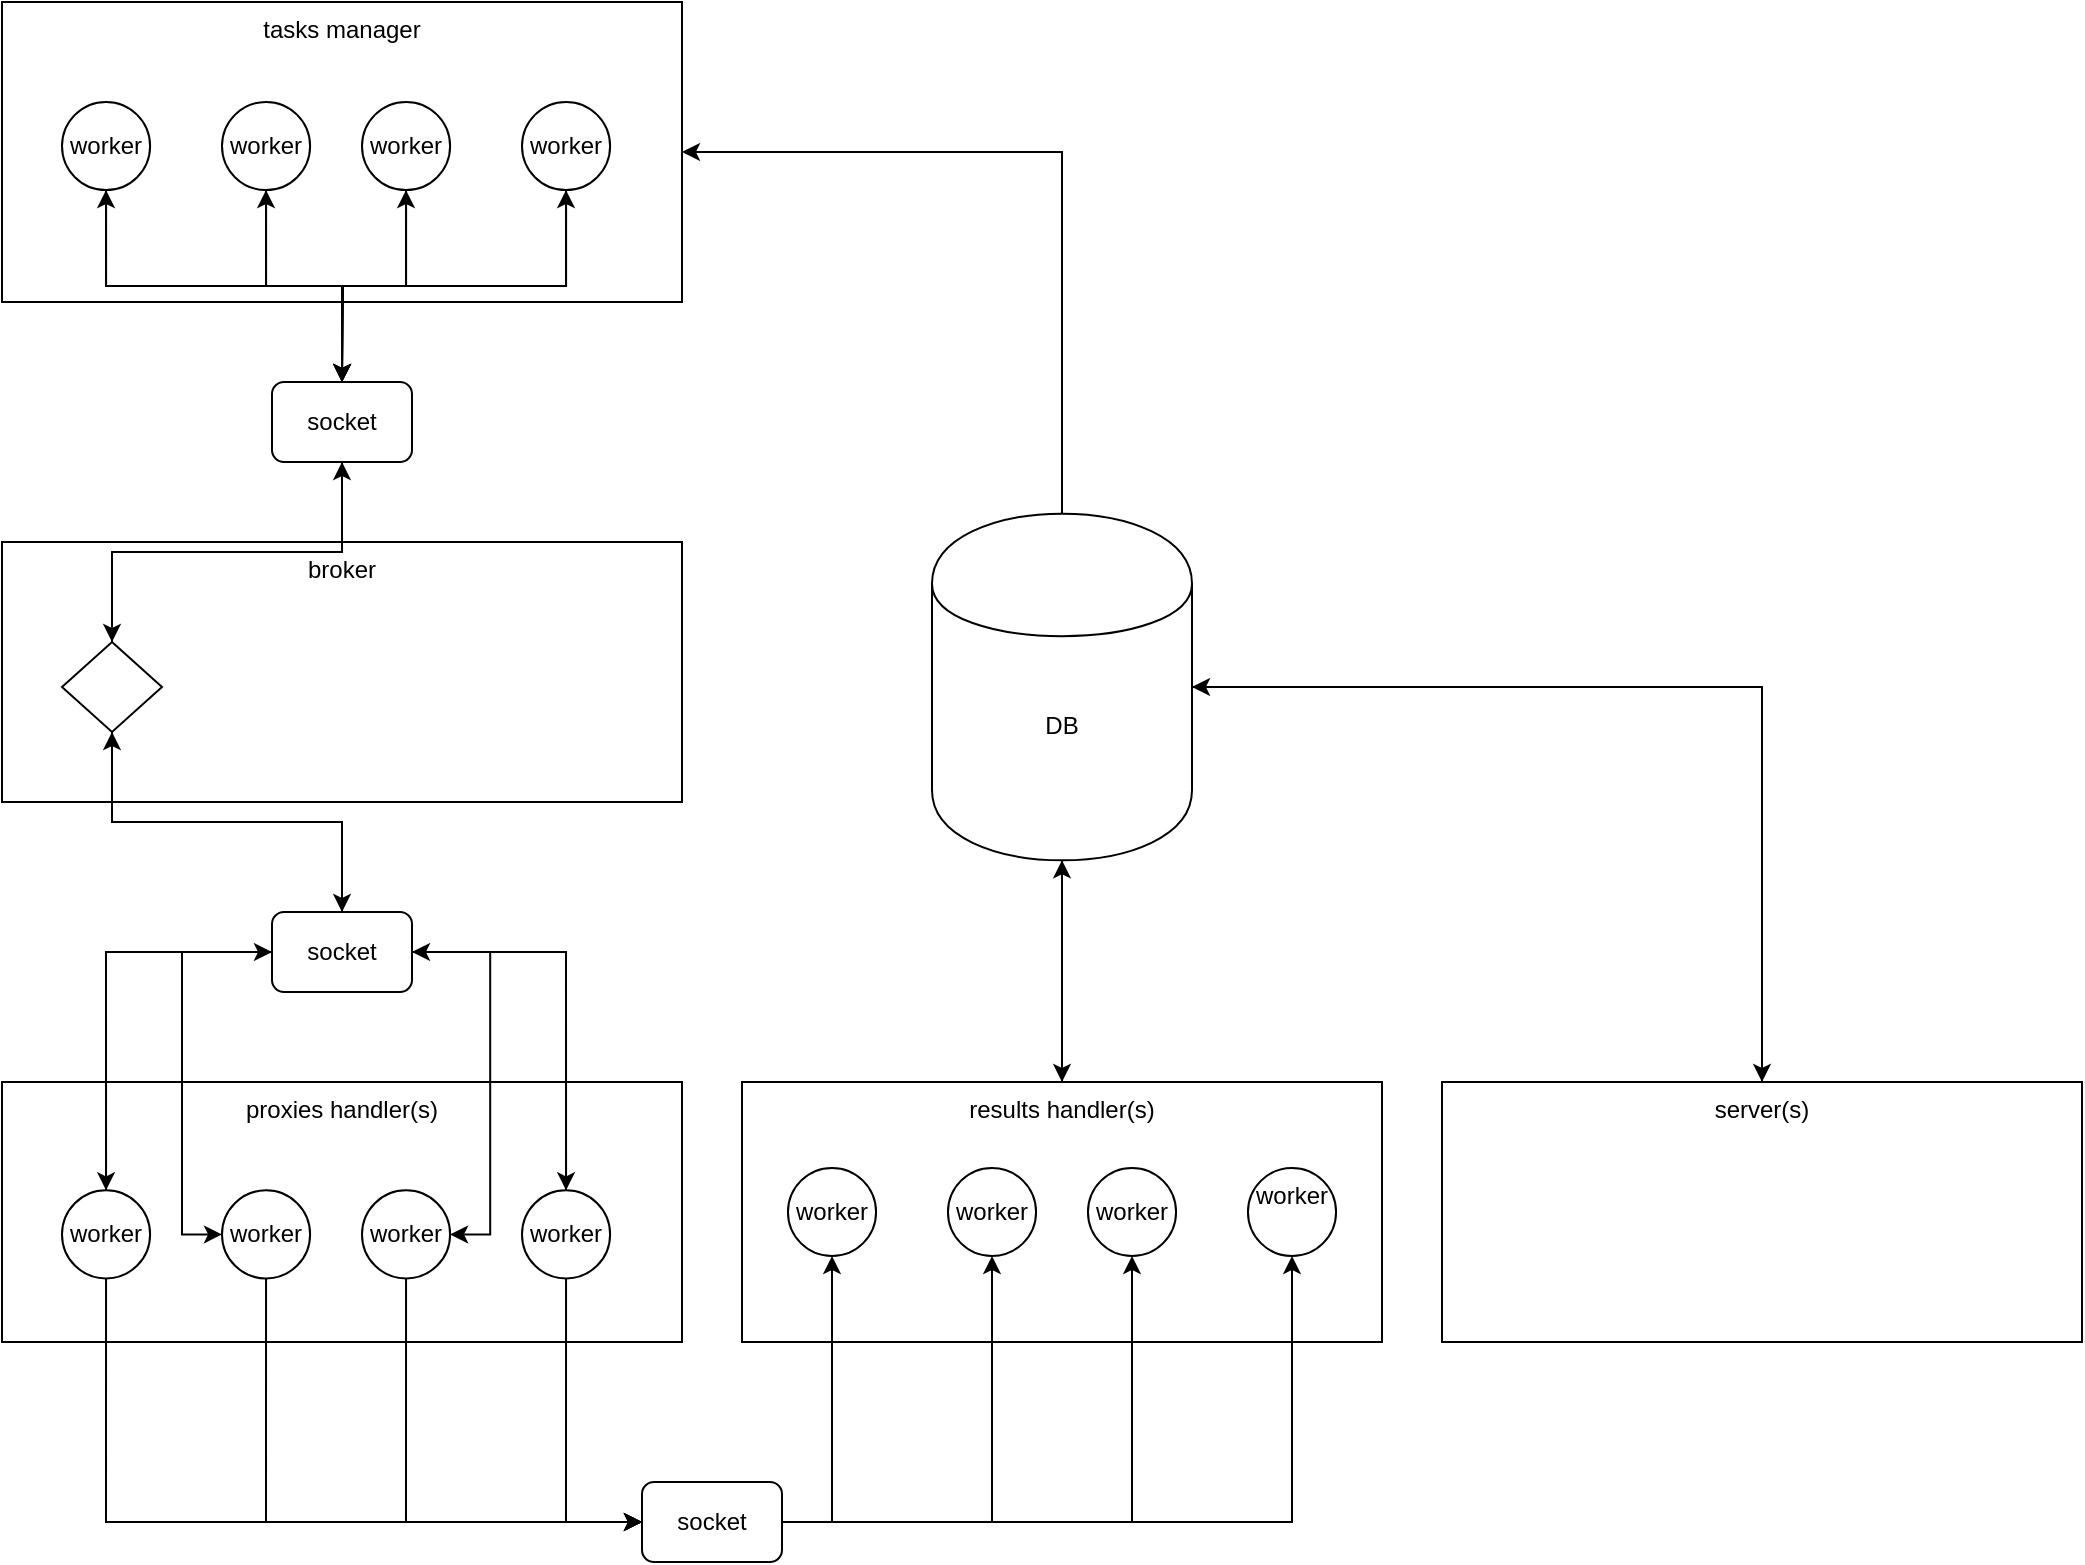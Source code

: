 <mxfile version="13.0.1" type="device"><diagram id="_yKLG5JWOiQ13cAfPRhn" name="Page-1"><mxGraphModel dx="1413" dy="901" grid="1" gridSize="10" guides="1" tooltips="1" connect="1" arrows="1" fold="1" page="1" pageScale="1" pageWidth="1169" pageHeight="1654" math="0" shadow="0"><root><mxCell id="0"/><mxCell id="1" parent="0"/><mxCell id="JYqz2hCASuSs10eYsipN-33" value="proxies handler(s)" style="rounded=0;whiteSpace=wrap;html=1;verticalAlign=top;container=1;" vertex="1" parent="1"><mxGeometry x="40" y="580" width="340" height="130" as="geometry"/></mxCell><mxCell id="JYqz2hCASuSs10eYsipN-35" value="worker" style="ellipse;whiteSpace=wrap;html=1;aspect=fixed;" vertex="1" parent="JYqz2hCASuSs10eYsipN-33"><mxGeometry x="30" y="54.167" width="44.05" height="44.05" as="geometry"/></mxCell><mxCell id="JYqz2hCASuSs10eYsipN-36" value="worker" style="ellipse;whiteSpace=wrap;html=1;aspect=fixed;" vertex="1" parent="JYqz2hCASuSs10eYsipN-33"><mxGeometry x="110" y="54.167" width="44.05" height="44.05" as="geometry"/></mxCell><mxCell id="JYqz2hCASuSs10eYsipN-37" value="worker" style="ellipse;whiteSpace=wrap;html=1;aspect=fixed;" vertex="1" parent="JYqz2hCASuSs10eYsipN-33"><mxGeometry x="180" y="54.167" width="44.05" height="44.05" as="geometry"/></mxCell><mxCell id="JYqz2hCASuSs10eYsipN-38" value="worker" style="ellipse;whiteSpace=wrap;html=1;aspect=fixed;" vertex="1" parent="JYqz2hCASuSs10eYsipN-33"><mxGeometry x="260" y="54.167" width="44.05" height="44.05" as="geometry"/></mxCell><mxCell id="JYqz2hCASuSs10eYsipN-1" value="tasks manager" style="rounded=0;whiteSpace=wrap;html=1;container=1;verticalAlign=top;" vertex="1" parent="1"><mxGeometry x="40" y="40" width="340" height="150" as="geometry"/></mxCell><mxCell id="JYqz2hCASuSs10eYsipN-3" value="worker" style="ellipse;whiteSpace=wrap;html=1;aspect=fixed;" vertex="1" parent="JYqz2hCASuSs10eYsipN-1"><mxGeometry x="30" y="50" width="44.05" height="44.05" as="geometry"/></mxCell><mxCell id="JYqz2hCASuSs10eYsipN-4" value="worker" style="ellipse;whiteSpace=wrap;html=1;aspect=fixed;" vertex="1" parent="JYqz2hCASuSs10eYsipN-1"><mxGeometry x="110" y="50" width="44.05" height="44.05" as="geometry"/></mxCell><mxCell id="JYqz2hCASuSs10eYsipN-5" value="worker" style="ellipse;whiteSpace=wrap;html=1;aspect=fixed;" vertex="1" parent="JYqz2hCASuSs10eYsipN-1"><mxGeometry x="180" y="50" width="44.05" height="44.05" as="geometry"/></mxCell><mxCell id="JYqz2hCASuSs10eYsipN-6" value="worker" style="ellipse;whiteSpace=wrap;html=1;aspect=fixed;" vertex="1" parent="JYqz2hCASuSs10eYsipN-1"><mxGeometry x="260" y="50" width="44.05" height="44.05" as="geometry"/></mxCell><mxCell id="JYqz2hCASuSs10eYsipN-29" style="edgeStyle=orthogonalEdgeStyle;rounded=0;orthogonalLoop=1;jettySize=auto;html=1;exitX=0.5;exitY=0;exitDx=0;exitDy=0;" edge="1" parent="1" source="JYqz2hCASuSs10eYsipN-9" target="JYqz2hCASuSs10eYsipN-3"><mxGeometry relative="1" as="geometry"/></mxCell><mxCell id="JYqz2hCASuSs10eYsipN-30" style="edgeStyle=orthogonalEdgeStyle;rounded=0;orthogonalLoop=1;jettySize=auto;html=1;exitX=0.5;exitY=0;exitDx=0;exitDy=0;" edge="1" parent="1" source="JYqz2hCASuSs10eYsipN-9" target="JYqz2hCASuSs10eYsipN-4"><mxGeometry relative="1" as="geometry"/></mxCell><mxCell id="JYqz2hCASuSs10eYsipN-31" style="edgeStyle=orthogonalEdgeStyle;rounded=0;orthogonalLoop=1;jettySize=auto;html=1;exitX=0.5;exitY=0;exitDx=0;exitDy=0;" edge="1" parent="1" source="JYqz2hCASuSs10eYsipN-9" target="JYqz2hCASuSs10eYsipN-5"><mxGeometry relative="1" as="geometry"/></mxCell><mxCell id="JYqz2hCASuSs10eYsipN-32" style="edgeStyle=orthogonalEdgeStyle;rounded=0;orthogonalLoop=1;jettySize=auto;html=1;exitX=0.5;exitY=0;exitDx=0;exitDy=0;" edge="1" parent="1" source="JYqz2hCASuSs10eYsipN-9" target="JYqz2hCASuSs10eYsipN-6"><mxGeometry relative="1" as="geometry"/></mxCell><mxCell id="JYqz2hCASuSs10eYsipN-9" value="socket" style="rounded=1;whiteSpace=wrap;html=1;" vertex="1" parent="1"><mxGeometry x="175" y="230" width="70" height="40" as="geometry"/></mxCell><mxCell id="JYqz2hCASuSs10eYsipN-11" style="edgeStyle=orthogonalEdgeStyle;rounded=0;orthogonalLoop=1;jettySize=auto;html=1;exitX=0.5;exitY=1;exitDx=0;exitDy=0;" edge="1" parent="1" source="JYqz2hCASuSs10eYsipN-3" target="JYqz2hCASuSs10eYsipN-9"><mxGeometry relative="1" as="geometry"/></mxCell><mxCell id="JYqz2hCASuSs10eYsipN-13" style="edgeStyle=orthogonalEdgeStyle;rounded=0;orthogonalLoop=1;jettySize=auto;html=1;exitX=0.5;exitY=1;exitDx=0;exitDy=0;" edge="1" parent="1" source="JYqz2hCASuSs10eYsipN-4" target="JYqz2hCASuSs10eYsipN-9"><mxGeometry relative="1" as="geometry"/></mxCell><mxCell id="JYqz2hCASuSs10eYsipN-15" style="edgeStyle=orthogonalEdgeStyle;rounded=0;orthogonalLoop=1;jettySize=auto;html=1;exitX=0.5;exitY=1;exitDx=0;exitDy=0;" edge="1" parent="1" source="JYqz2hCASuSs10eYsipN-5"><mxGeometry relative="1" as="geometry"><mxPoint x="210" y="230" as="targetPoint"/></mxGeometry></mxCell><mxCell id="JYqz2hCASuSs10eYsipN-17" style="edgeStyle=orthogonalEdgeStyle;rounded=0;orthogonalLoop=1;jettySize=auto;html=1;exitX=0.5;exitY=1;exitDx=0;exitDy=0;" edge="1" parent="1" source="JYqz2hCASuSs10eYsipN-6"><mxGeometry relative="1" as="geometry"><mxPoint x="210" y="230" as="targetPoint"/></mxGeometry></mxCell><mxCell id="JYqz2hCASuSs10eYsipN-20" value="&lt;div&gt;broker&lt;/div&gt;" style="rounded=0;whiteSpace=wrap;html=1;verticalAlign=top;" vertex="1" parent="1"><mxGeometry x="40" y="310" width="340" height="130" as="geometry"/></mxCell><mxCell id="JYqz2hCASuSs10eYsipN-26" style="edgeStyle=orthogonalEdgeStyle;rounded=0;orthogonalLoop=1;jettySize=auto;html=1;exitX=0.5;exitY=1;exitDx=0;exitDy=0;entryX=0.5;entryY=0;entryDx=0;entryDy=0;" edge="1" parent="1" source="JYqz2hCASuSs10eYsipN-22" target="JYqz2hCASuSs10eYsipN-25"><mxGeometry relative="1" as="geometry"/></mxCell><mxCell id="JYqz2hCASuSs10eYsipN-28" style="edgeStyle=orthogonalEdgeStyle;rounded=0;orthogonalLoop=1;jettySize=auto;html=1;exitX=0.5;exitY=0;exitDx=0;exitDy=0;entryX=0.5;entryY=1;entryDx=0;entryDy=0;" edge="1" parent="1" source="JYqz2hCASuSs10eYsipN-22" target="JYqz2hCASuSs10eYsipN-9"><mxGeometry relative="1" as="geometry"/></mxCell><mxCell id="JYqz2hCASuSs10eYsipN-22" value="" style="rhombus;whiteSpace=wrap;html=1;" vertex="1" parent="1"><mxGeometry x="70" y="360" width="50" height="45" as="geometry"/></mxCell><mxCell id="JYqz2hCASuSs10eYsipN-24" style="edgeStyle=orthogonalEdgeStyle;rounded=0;orthogonalLoop=1;jettySize=auto;html=1;exitX=0.5;exitY=1;exitDx=0;exitDy=0;entryX=0.5;entryY=0;entryDx=0;entryDy=0;" edge="1" parent="1" source="JYqz2hCASuSs10eYsipN-9" target="JYqz2hCASuSs10eYsipN-22"><mxGeometry relative="1" as="geometry"/></mxCell><mxCell id="JYqz2hCASuSs10eYsipN-27" style="edgeStyle=orthogonalEdgeStyle;rounded=0;orthogonalLoop=1;jettySize=auto;html=1;exitX=0.5;exitY=0;exitDx=0;exitDy=0;" edge="1" parent="1" source="JYqz2hCASuSs10eYsipN-25" target="JYqz2hCASuSs10eYsipN-22"><mxGeometry relative="1" as="geometry"/></mxCell><mxCell id="JYqz2hCASuSs10eYsipN-64" style="edgeStyle=orthogonalEdgeStyle;rounded=0;orthogonalLoop=1;jettySize=auto;html=1;exitX=1;exitY=0.5;exitDx=0;exitDy=0;entryX=1;entryY=0.5;entryDx=0;entryDy=0;" edge="1" parent="1" source="JYqz2hCASuSs10eYsipN-25" target="JYqz2hCASuSs10eYsipN-37"><mxGeometry relative="1" as="geometry"/></mxCell><mxCell id="JYqz2hCASuSs10eYsipN-65" style="edgeStyle=orthogonalEdgeStyle;rounded=0;orthogonalLoop=1;jettySize=auto;html=1;exitX=1;exitY=0.5;exitDx=0;exitDy=0;entryX=0.5;entryY=0;entryDx=0;entryDy=0;" edge="1" parent="1" source="JYqz2hCASuSs10eYsipN-25" target="JYqz2hCASuSs10eYsipN-38"><mxGeometry relative="1" as="geometry"/></mxCell><mxCell id="JYqz2hCASuSs10eYsipN-66" style="edgeStyle=orthogonalEdgeStyle;rounded=0;orthogonalLoop=1;jettySize=auto;html=1;exitX=0;exitY=0.5;exitDx=0;exitDy=0;entryX=0.5;entryY=0;entryDx=0;entryDy=0;" edge="1" parent="1" source="JYqz2hCASuSs10eYsipN-25" target="JYqz2hCASuSs10eYsipN-35"><mxGeometry relative="1" as="geometry"/></mxCell><mxCell id="JYqz2hCASuSs10eYsipN-67" style="edgeStyle=orthogonalEdgeStyle;rounded=0;orthogonalLoop=1;jettySize=auto;html=1;exitX=0;exitY=0.5;exitDx=0;exitDy=0;entryX=0;entryY=0.5;entryDx=0;entryDy=0;" edge="1" parent="1" source="JYqz2hCASuSs10eYsipN-25" target="JYqz2hCASuSs10eYsipN-36"><mxGeometry relative="1" as="geometry"/></mxCell><mxCell id="JYqz2hCASuSs10eYsipN-25" value="socket" style="rounded=1;whiteSpace=wrap;html=1;" vertex="1" parent="1"><mxGeometry x="175" y="495" width="70" height="40" as="geometry"/></mxCell><mxCell id="JYqz2hCASuSs10eYsipN-72" style="edgeStyle=orthogonalEdgeStyle;rounded=0;orthogonalLoop=1;jettySize=auto;html=1;exitX=0.5;exitY=0;exitDx=0;exitDy=0;entryX=0.5;entryY=1;entryDx=0;entryDy=0;" edge="1" parent="1" source="JYqz2hCASuSs10eYsipN-48" target="JYqz2hCASuSs10eYsipN-70"><mxGeometry relative="1" as="geometry"/></mxCell><mxCell id="JYqz2hCASuSs10eYsipN-48" value="&lt;div&gt;results handler(s)&lt;/div&gt;" style="rounded=0;whiteSpace=wrap;html=1;verticalAlign=top;" vertex="1" parent="1"><mxGeometry x="410" y="580" width="320" height="130" as="geometry"/></mxCell><mxCell id="JYqz2hCASuSs10eYsipN-55" style="edgeStyle=orthogonalEdgeStyle;rounded=0;orthogonalLoop=1;jettySize=auto;html=1;exitX=1;exitY=0.5;exitDx=0;exitDy=0;entryX=0.5;entryY=1;entryDx=0;entryDy=0;" edge="1" parent="1" source="JYqz2hCASuSs10eYsipN-49" target="JYqz2hCASuSs10eYsipN-53"><mxGeometry relative="1" as="geometry"/></mxCell><mxCell id="JYqz2hCASuSs10eYsipN-57" style="edgeStyle=orthogonalEdgeStyle;rounded=0;orthogonalLoop=1;jettySize=auto;html=1;exitX=1;exitY=0.5;exitDx=0;exitDy=0;entryX=0.5;entryY=1;entryDx=0;entryDy=0;" edge="1" parent="1" source="JYqz2hCASuSs10eYsipN-49" target="JYqz2hCASuSs10eYsipN-52"><mxGeometry relative="1" as="geometry"/></mxCell><mxCell id="JYqz2hCASuSs10eYsipN-59" style="edgeStyle=orthogonalEdgeStyle;rounded=0;orthogonalLoop=1;jettySize=auto;html=1;exitX=1;exitY=0.5;exitDx=0;exitDy=0;entryX=0.5;entryY=1;entryDx=0;entryDy=0;" edge="1" parent="1" source="JYqz2hCASuSs10eYsipN-49" target="JYqz2hCASuSs10eYsipN-51"><mxGeometry relative="1" as="geometry"/></mxCell><mxCell id="JYqz2hCASuSs10eYsipN-61" style="edgeStyle=orthogonalEdgeStyle;rounded=0;orthogonalLoop=1;jettySize=auto;html=1;exitX=1;exitY=0.5;exitDx=0;exitDy=0;entryX=0.5;entryY=1;entryDx=0;entryDy=0;" edge="1" parent="1" source="JYqz2hCASuSs10eYsipN-49" target="JYqz2hCASuSs10eYsipN-50"><mxGeometry relative="1" as="geometry"/></mxCell><mxCell id="JYqz2hCASuSs10eYsipN-49" value="socket" style="rounded=1;whiteSpace=wrap;html=1;" vertex="1" parent="1"><mxGeometry x="360" y="780" width="70" height="40" as="geometry"/></mxCell><mxCell id="JYqz2hCASuSs10eYsipN-50" value="worker" style="ellipse;whiteSpace=wrap;html=1;aspect=fixed;" vertex="1" parent="1"><mxGeometry x="432.98" y="622.977" width="44.05" height="44.05" as="geometry"/></mxCell><mxCell id="JYqz2hCASuSs10eYsipN-51" value="worker" style="ellipse;whiteSpace=wrap;html=1;aspect=fixed;" vertex="1" parent="1"><mxGeometry x="512.98" y="622.977" width="44.05" height="44.05" as="geometry"/></mxCell><mxCell id="JYqz2hCASuSs10eYsipN-52" value="worker" style="ellipse;whiteSpace=wrap;html=1;aspect=fixed;" vertex="1" parent="1"><mxGeometry x="582.98" y="622.977" width="44.05" height="44.05" as="geometry"/></mxCell><mxCell id="JYqz2hCASuSs10eYsipN-53" value="worker" style="ellipse;whiteSpace=wrap;html=1;aspect=fixed;verticalAlign=top;" vertex="1" parent="1"><mxGeometry x="662.98" y="622.977" width="44.05" height="44.05" as="geometry"/></mxCell><mxCell id="JYqz2hCASuSs10eYsipN-54" style="edgeStyle=orthogonalEdgeStyle;rounded=0;orthogonalLoop=1;jettySize=auto;html=1;exitX=0.5;exitY=1;exitDx=0;exitDy=0;entryX=0;entryY=0.5;entryDx=0;entryDy=0;" edge="1" parent="1" source="JYqz2hCASuSs10eYsipN-35" target="JYqz2hCASuSs10eYsipN-49"><mxGeometry relative="1" as="geometry"/></mxCell><mxCell id="JYqz2hCASuSs10eYsipN-56" style="edgeStyle=orthogonalEdgeStyle;rounded=0;orthogonalLoop=1;jettySize=auto;html=1;exitX=0.5;exitY=1;exitDx=0;exitDy=0;entryX=0;entryY=0.5;entryDx=0;entryDy=0;" edge="1" parent="1" source="JYqz2hCASuSs10eYsipN-36" target="JYqz2hCASuSs10eYsipN-49"><mxGeometry relative="1" as="geometry"/></mxCell><mxCell id="JYqz2hCASuSs10eYsipN-58" style="edgeStyle=orthogonalEdgeStyle;rounded=0;orthogonalLoop=1;jettySize=auto;html=1;exitX=0.5;exitY=1;exitDx=0;exitDy=0;entryX=0;entryY=0.5;entryDx=0;entryDy=0;" edge="1" parent="1" source="JYqz2hCASuSs10eYsipN-37" target="JYqz2hCASuSs10eYsipN-49"><mxGeometry relative="1" as="geometry"/></mxCell><mxCell id="JYqz2hCASuSs10eYsipN-60" style="edgeStyle=orthogonalEdgeStyle;rounded=0;orthogonalLoop=1;jettySize=auto;html=1;exitX=0.5;exitY=1;exitDx=0;exitDy=0;entryX=0;entryY=0.5;entryDx=0;entryDy=0;" edge="1" parent="1" source="JYqz2hCASuSs10eYsipN-38" target="JYqz2hCASuSs10eYsipN-49"><mxGeometry relative="1" as="geometry"/></mxCell><mxCell id="JYqz2hCASuSs10eYsipN-68" style="edgeStyle=orthogonalEdgeStyle;rounded=0;orthogonalLoop=1;jettySize=auto;html=1;exitX=0.5;exitY=0;exitDx=0;exitDy=0;entryX=1;entryY=0.5;entryDx=0;entryDy=0;" edge="1" parent="1" source="JYqz2hCASuSs10eYsipN-38" target="JYqz2hCASuSs10eYsipN-25"><mxGeometry relative="1" as="geometry"/></mxCell><mxCell id="JYqz2hCASuSs10eYsipN-69" style="edgeStyle=orthogonalEdgeStyle;rounded=0;orthogonalLoop=1;jettySize=auto;html=1;exitX=0.5;exitY=0;exitDx=0;exitDy=0;entryX=0;entryY=0.5;entryDx=0;entryDy=0;" edge="1" parent="1" source="JYqz2hCASuSs10eYsipN-35" target="JYqz2hCASuSs10eYsipN-25"><mxGeometry relative="1" as="geometry"/></mxCell><mxCell id="JYqz2hCASuSs10eYsipN-71" style="edgeStyle=orthogonalEdgeStyle;rounded=0;orthogonalLoop=1;jettySize=auto;html=1;exitX=0.5;exitY=1;exitDx=0;exitDy=0;" edge="1" parent="1" source="JYqz2hCASuSs10eYsipN-70" target="JYqz2hCASuSs10eYsipN-48"><mxGeometry relative="1" as="geometry"/></mxCell><mxCell id="JYqz2hCASuSs10eYsipN-76" style="edgeStyle=orthogonalEdgeStyle;rounded=0;orthogonalLoop=1;jettySize=auto;html=1;exitX=0.5;exitY=0;exitDx=0;exitDy=0;entryX=1;entryY=0.5;entryDx=0;entryDy=0;" edge="1" parent="1" source="JYqz2hCASuSs10eYsipN-70" target="JYqz2hCASuSs10eYsipN-1"><mxGeometry relative="1" as="geometry"/></mxCell><mxCell id="JYqz2hCASuSs10eYsipN-78" style="edgeStyle=orthogonalEdgeStyle;rounded=0;orthogonalLoop=1;jettySize=auto;html=1;exitX=1;exitY=0.5;exitDx=0;exitDy=0;entryX=0.5;entryY=0;entryDx=0;entryDy=0;" edge="1" parent="1" source="JYqz2hCASuSs10eYsipN-70" target="JYqz2hCASuSs10eYsipN-75"><mxGeometry relative="1" as="geometry"/></mxCell><mxCell id="JYqz2hCASuSs10eYsipN-70" value="DB" style="shape=cylinder;whiteSpace=wrap;html=1;boundedLbl=1;backgroundOutline=1;verticalAlign=middle;" vertex="1" parent="1"><mxGeometry x="505" y="295.83" width="130" height="173.33" as="geometry"/></mxCell><mxCell id="JYqz2hCASuSs10eYsipN-77" style="edgeStyle=orthogonalEdgeStyle;rounded=0;orthogonalLoop=1;jettySize=auto;html=1;exitX=0.5;exitY=0;exitDx=0;exitDy=0;entryX=1;entryY=0.5;entryDx=0;entryDy=0;" edge="1" parent="1" source="JYqz2hCASuSs10eYsipN-75" target="JYqz2hCASuSs10eYsipN-70"><mxGeometry relative="1" as="geometry"/></mxCell><mxCell id="JYqz2hCASuSs10eYsipN-75" value="&lt;div&gt;server(s)&lt;/div&gt;" style="rounded=0;whiteSpace=wrap;html=1;verticalAlign=top;" vertex="1" parent="1"><mxGeometry x="760" y="580" width="320" height="130" as="geometry"/></mxCell></root></mxGraphModel></diagram></mxfile>